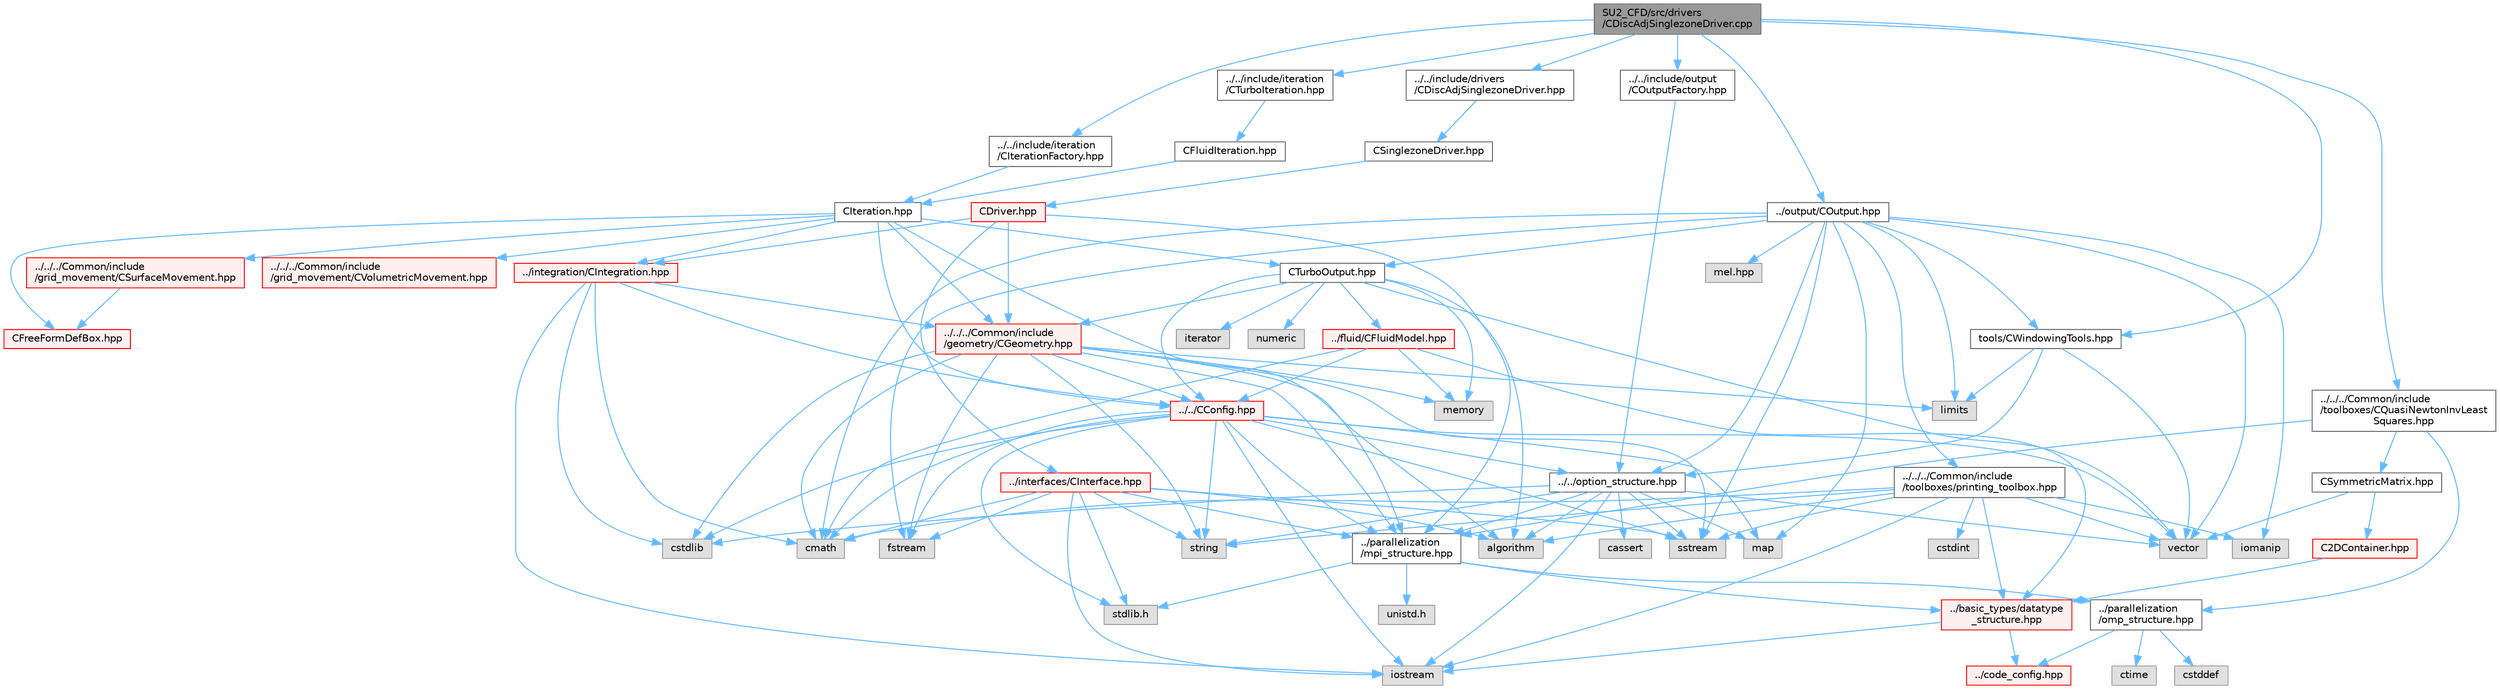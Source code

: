 digraph "SU2_CFD/src/drivers/CDiscAdjSinglezoneDriver.cpp"
{
 // LATEX_PDF_SIZE
  bgcolor="transparent";
  edge [fontname=Helvetica,fontsize=10,labelfontname=Helvetica,labelfontsize=10];
  node [fontname=Helvetica,fontsize=10,shape=box,height=0.2,width=0.4];
  Node1 [id="Node000001",label="SU2_CFD/src/drivers\l/CDiscAdjSinglezoneDriver.cpp",height=0.2,width=0.4,color="gray40", fillcolor="grey60", style="filled", fontcolor="black",tooltip=" "];
  Node1 -> Node2 [id="edge1_Node000001_Node000002",color="steelblue1",style="solid",tooltip=" "];
  Node2 [id="Node000002",label="../../include/drivers\l/CDiscAdjSinglezoneDriver.hpp",height=0.2,width=0.4,color="grey40", fillcolor="white", style="filled",URL="$CDiscAdjSinglezoneDriver_8hpp.html",tooltip="Headers of the main subroutines for driving single or multi-zone problems. The subroutines and functi..."];
  Node2 -> Node3 [id="edge2_Node000002_Node000003",color="steelblue1",style="solid",tooltip=" "];
  Node3 [id="Node000003",label="CSinglezoneDriver.hpp",height=0.2,width=0.4,color="grey40", fillcolor="white", style="filled",URL="$CSinglezoneDriver_8hpp.html",tooltip="Headers of the main subroutines for driving single or multi-zone problems. The subroutines and functi..."];
  Node3 -> Node4 [id="edge3_Node000003_Node000004",color="steelblue1",style="solid",tooltip=" "];
  Node4 [id="Node000004",label="CDriver.hpp",height=0.2,width=0.4,color="red", fillcolor="#FFF0F0", style="filled",URL="$CDriver_8hpp.html",tooltip="Headers of the main subroutines for driving single or multi-zone problems. The subroutines and functi..."];
  Node4 -> Node5 [id="edge4_Node000004_Node000005",color="steelblue1",style="solid",tooltip=" "];
  Node5 [id="Node000005",label="../../../Common/include\l/geometry/CGeometry.hpp",height=0.2,width=0.4,color="red", fillcolor="#FFF0F0", style="filled",URL="$CGeometry_8hpp.html",tooltip="Headers of the main subroutines for creating the geometrical structure. The subroutines and functions..."];
  Node5 -> Node6 [id="edge5_Node000005_Node000006",color="steelblue1",style="solid",tooltip=" "];
  Node6 [id="Node000006",label="limits",height=0.2,width=0.4,color="grey60", fillcolor="#E0E0E0", style="filled",tooltip=" "];
  Node5 -> Node7 [id="edge6_Node000005_Node000007",color="steelblue1",style="solid",tooltip=" "];
  Node7 [id="Node000007",label="../parallelization\l/mpi_structure.hpp",height=0.2,width=0.4,color="grey40", fillcolor="white", style="filled",URL="$mpi__structure_8hpp.html",tooltip="Headers of the mpi interface for generalized datatypes. The subroutines and functions are in the mpi_..."];
  Node7 -> Node8 [id="edge7_Node000007_Node000008",color="steelblue1",style="solid",tooltip=" "];
  Node8 [id="Node000008",label="stdlib.h",height=0.2,width=0.4,color="grey60", fillcolor="#E0E0E0", style="filled",tooltip=" "];
  Node7 -> Node9 [id="edge8_Node000007_Node000009",color="steelblue1",style="solid",tooltip=" "];
  Node9 [id="Node000009",label="../basic_types/datatype\l_structure.hpp",height=0.2,width=0.4,color="red", fillcolor="#FFF0F0", style="filled",URL="$datatype__structure_8hpp.html",tooltip="Headers for generalized datatypes, defines an interface for AD types."];
  Node9 -> Node10 [id="edge9_Node000009_Node000010",color="steelblue1",style="solid",tooltip=" "];
  Node10 [id="Node000010",label="iostream",height=0.2,width=0.4,color="grey60", fillcolor="#E0E0E0", style="filled",tooltip=" "];
  Node9 -> Node13 [id="edge10_Node000009_Node000013",color="steelblue1",style="solid",tooltip=" "];
  Node13 [id="Node000013",label="../code_config.hpp",height=0.2,width=0.4,color="red", fillcolor="#FFF0F0", style="filled",URL="$code__config_8hpp.html",tooltip="Header file for collecting common macros, definitions and type configurations."];
  Node7 -> Node19 [id="edge11_Node000007_Node000019",color="steelblue1",style="solid",tooltip=" "];
  Node19 [id="Node000019",label="unistd.h",height=0.2,width=0.4,color="grey60", fillcolor="#E0E0E0", style="filled",tooltip=" "];
  Node7 -> Node16 [id="edge12_Node000007_Node000016",color="steelblue1",style="solid",tooltip=" "];
  Node16 [id="Node000016",label="../parallelization\l/omp_structure.hpp",height=0.2,width=0.4,color="grey40", fillcolor="white", style="filled",URL="$omp__structure_8hpp.html",tooltip="OpenMP interface header, provides compatibility functions if the code is built without OpenMP support..."];
  Node16 -> Node17 [id="edge13_Node000016_Node000017",color="steelblue1",style="solid",tooltip=" "];
  Node17 [id="Node000017",label="cstddef",height=0.2,width=0.4,color="grey60", fillcolor="#E0E0E0", style="filled",tooltip=" "];
  Node16 -> Node13 [id="edge14_Node000016_Node000013",color="steelblue1",style="solid",tooltip=" "];
  Node16 -> Node18 [id="edge15_Node000016_Node000018",color="steelblue1",style="solid",tooltip=" "];
  Node18 [id="Node000018",label="ctime",height=0.2,width=0.4,color="grey60", fillcolor="#E0E0E0", style="filled",tooltip=" "];
  Node5 -> Node20 [id="edge16_Node000005_Node000020",color="steelblue1",style="solid",tooltip=" "];
  Node20 [id="Node000020",label="string",height=0.2,width=0.4,color="grey60", fillcolor="#E0E0E0", style="filled",tooltip=" "];
  Node5 -> Node21 [id="edge17_Node000005_Node000021",color="steelblue1",style="solid",tooltip=" "];
  Node21 [id="Node000021",label="fstream",height=0.2,width=0.4,color="grey60", fillcolor="#E0E0E0", style="filled",tooltip=" "];
  Node5 -> Node22 [id="edge18_Node000005_Node000022",color="steelblue1",style="solid",tooltip=" "];
  Node22 [id="Node000022",label="sstream",height=0.2,width=0.4,color="grey60", fillcolor="#E0E0E0", style="filled",tooltip=" "];
  Node5 -> Node23 [id="edge19_Node000005_Node000023",color="steelblue1",style="solid",tooltip=" "];
  Node23 [id="Node000023",label="cmath",height=0.2,width=0.4,color="grey60", fillcolor="#E0E0E0", style="filled",tooltip=" "];
  Node5 -> Node24 [id="edge20_Node000005_Node000024",color="steelblue1",style="solid",tooltip=" "];
  Node24 [id="Node000024",label="algorithm",height=0.2,width=0.4,color="grey60", fillcolor="#E0E0E0", style="filled",tooltip=" "];
  Node5 -> Node26 [id="edge21_Node000005_Node000026",color="steelblue1",style="solid",tooltip=" "];
  Node26 [id="Node000026",label="cstdlib",height=0.2,width=0.4,color="grey60", fillcolor="#E0E0E0", style="filled",tooltip=" "];
  Node5 -> Node28 [id="edge22_Node000005_Node000028",color="steelblue1",style="solid",tooltip=" "];
  Node28 [id="Node000028",label="memory",height=0.2,width=0.4,color="grey60", fillcolor="#E0E0E0", style="filled",tooltip=" "];
  Node5 -> Node36 [id="edge23_Node000005_Node000036",color="steelblue1",style="solid",tooltip=" "];
  Node36 [id="Node000036",label="../../CConfig.hpp",height=0.2,width=0.4,color="red", fillcolor="#FFF0F0", style="filled",URL="$CConfig_8hpp.html",tooltip="All the information about the definition of the physical problem. The subroutines and functions are i..."];
  Node36 -> Node7 [id="edge24_Node000036_Node000007",color="steelblue1",style="solid",tooltip=" "];
  Node36 -> Node10 [id="edge25_Node000036_Node000010",color="steelblue1",style="solid",tooltip=" "];
  Node36 -> Node26 [id="edge26_Node000036_Node000026",color="steelblue1",style="solid",tooltip=" "];
  Node36 -> Node21 [id="edge27_Node000036_Node000021",color="steelblue1",style="solid",tooltip=" "];
  Node36 -> Node22 [id="edge28_Node000036_Node000022",color="steelblue1",style="solid",tooltip=" "];
  Node36 -> Node20 [id="edge29_Node000036_Node000020",color="steelblue1",style="solid",tooltip=" "];
  Node36 -> Node31 [id="edge30_Node000036_Node000031",color="steelblue1",style="solid",tooltip=" "];
  Node31 [id="Node000031",label="vector",height=0.2,width=0.4,color="grey60", fillcolor="#E0E0E0", style="filled",tooltip=" "];
  Node36 -> Node8 [id="edge31_Node000036_Node000008",color="steelblue1",style="solid",tooltip=" "];
  Node36 -> Node23 [id="edge32_Node000036_Node000023",color="steelblue1",style="solid",tooltip=" "];
  Node36 -> Node33 [id="edge33_Node000036_Node000033",color="steelblue1",style="solid",tooltip=" "];
  Node33 [id="Node000033",label="map",height=0.2,width=0.4,color="grey60", fillcolor="#E0E0E0", style="filled",tooltip=" "];
  Node36 -> Node32 [id="edge34_Node000036_Node000032",color="steelblue1",style="solid",tooltip=" "];
  Node32 [id="Node000032",label="../../option_structure.hpp",height=0.2,width=0.4,color="grey40", fillcolor="white", style="filled",URL="$option__structure_8hpp.html",tooltip="Defines classes for referencing options for easy input in CConfig."];
  Node32 -> Node7 [id="edge35_Node000032_Node000007",color="steelblue1",style="solid",tooltip=" "];
  Node32 -> Node10 [id="edge36_Node000032_Node000010",color="steelblue1",style="solid",tooltip=" "];
  Node32 -> Node22 [id="edge37_Node000032_Node000022",color="steelblue1",style="solid",tooltip=" "];
  Node32 -> Node20 [id="edge38_Node000032_Node000020",color="steelblue1",style="solid",tooltip=" "];
  Node32 -> Node31 [id="edge39_Node000032_Node000031",color="steelblue1",style="solid",tooltip=" "];
  Node32 -> Node33 [id="edge40_Node000032_Node000033",color="steelblue1",style="solid",tooltip=" "];
  Node32 -> Node26 [id="edge41_Node000032_Node000026",color="steelblue1",style="solid",tooltip=" "];
  Node32 -> Node24 [id="edge42_Node000032_Node000024",color="steelblue1",style="solid",tooltip=" "];
  Node32 -> Node34 [id="edge43_Node000032_Node000034",color="steelblue1",style="solid",tooltip=" "];
  Node34 [id="Node000034",label="cassert",height=0.2,width=0.4,color="grey60", fillcolor="#E0E0E0", style="filled",tooltip=" "];
  Node4 -> Node7 [id="edge44_Node000004_Node000007",color="steelblue1",style="solid",tooltip=" "];
  Node4 -> Node62 [id="edge45_Node000004_Node000062",color="steelblue1",style="solid",tooltip=" "];
  Node62 [id="Node000062",label="../integration/CIntegration.hpp",height=0.2,width=0.4,color="red", fillcolor="#FFF0F0", style="filled",URL="$CIntegration_8hpp.html",tooltip="Declaration of the main routines to orchestrate space and time integration."];
  Node62 -> Node23 [id="edge46_Node000062_Node000023",color="steelblue1",style="solid",tooltip=" "];
  Node62 -> Node10 [id="edge47_Node000062_Node000010",color="steelblue1",style="solid",tooltip=" "];
  Node62 -> Node26 [id="edge48_Node000062_Node000026",color="steelblue1",style="solid",tooltip=" "];
  Node62 -> Node5 [id="edge49_Node000062_Node000005",color="steelblue1",style="solid",tooltip=" "];
  Node62 -> Node36 [id="edge50_Node000062_Node000036",color="steelblue1",style="solid",tooltip=" "];
  Node4 -> Node92 [id="edge51_Node000004_Node000092",color="steelblue1",style="solid",tooltip=" "];
  Node92 [id="Node000092",label="../interfaces/CInterface.hpp",height=0.2,width=0.4,color="red", fillcolor="#FFF0F0", style="filled",URL="$CInterface_8hpp.html",tooltip="Declarations and inlines of the transfer structure. The subroutines and functions are in the physics ..."];
  Node92 -> Node7 [id="edge52_Node000092_Node000007",color="steelblue1",style="solid",tooltip=" "];
  Node92 -> Node23 [id="edge53_Node000092_Node000023",color="steelblue1",style="solid",tooltip=" "];
  Node92 -> Node20 [id="edge54_Node000092_Node000020",color="steelblue1",style="solid",tooltip=" "];
  Node92 -> Node21 [id="edge55_Node000092_Node000021",color="steelblue1",style="solid",tooltip=" "];
  Node92 -> Node22 [id="edge56_Node000092_Node000022",color="steelblue1",style="solid",tooltip=" "];
  Node92 -> Node24 [id="edge57_Node000092_Node000024",color="steelblue1",style="solid",tooltip=" "];
  Node92 -> Node10 [id="edge58_Node000092_Node000010",color="steelblue1",style="solid",tooltip=" "];
  Node92 -> Node8 [id="edge59_Node000092_Node000008",color="steelblue1",style="solid",tooltip=" "];
  Node1 -> Node97 [id="edge60_Node000001_Node000097",color="steelblue1",style="solid",tooltip=" "];
  Node97 [id="Node000097",label="tools/CWindowingTools.hpp",height=0.2,width=0.4,color="grey40", fillcolor="white", style="filled",URL="$CWindowingTools_8hpp.html",tooltip=" "];
  Node97 -> Node31 [id="edge61_Node000097_Node000031",color="steelblue1",style="solid",tooltip=" "];
  Node97 -> Node6 [id="edge62_Node000097_Node000006",color="steelblue1",style="solid",tooltip=" "];
  Node97 -> Node32 [id="edge63_Node000097_Node000032",color="steelblue1",style="solid",tooltip=" "];
  Node1 -> Node101 [id="edge64_Node000001_Node000101",color="steelblue1",style="solid",tooltip=" "];
  Node101 [id="Node000101",label="../../include/output\l/COutputFactory.hpp",height=0.2,width=0.4,color="grey40", fillcolor="white", style="filled",URL="$COutputFactory_8hpp.html",tooltip="Headers of the output class."];
  Node101 -> Node32 [id="edge65_Node000101_Node000032",color="steelblue1",style="solid",tooltip=" "];
  Node1 -> Node95 [id="edge66_Node000001_Node000095",color="steelblue1",style="solid",tooltip=" "];
  Node95 [id="Node000095",label="../output/COutput.hpp",height=0.2,width=0.4,color="grey40", fillcolor="white", style="filled",URL="$COutput_8hpp.html",tooltip="Headers of the output class."];
  Node95 -> Node21 [id="edge67_Node000095_Node000021",color="steelblue1",style="solid",tooltip=" "];
  Node95 -> Node23 [id="edge68_Node000095_Node000023",color="steelblue1",style="solid",tooltip=" "];
  Node95 -> Node33 [id="edge69_Node000095_Node000033",color="steelblue1",style="solid",tooltip=" "];
  Node95 -> Node22 [id="edge70_Node000095_Node000022",color="steelblue1",style="solid",tooltip=" "];
  Node95 -> Node83 [id="edge71_Node000095_Node000083",color="steelblue1",style="solid",tooltip=" "];
  Node83 [id="Node000083",label="iomanip",height=0.2,width=0.4,color="grey60", fillcolor="#E0E0E0", style="filled",tooltip=" "];
  Node95 -> Node6 [id="edge72_Node000095_Node000006",color="steelblue1",style="solid",tooltip=" "];
  Node95 -> Node31 [id="edge73_Node000095_Node000031",color="steelblue1",style="solid",tooltip=" "];
  Node95 -> Node96 [id="edge74_Node000095_Node000096",color="steelblue1",style="solid",tooltip=" "];
  Node96 [id="Node000096",label="../../../Common/include\l/toolboxes/printing_toolbox.hpp",height=0.2,width=0.4,color="grey40", fillcolor="white", style="filled",URL="$printing__toolbox_8hpp.html",tooltip="Header file for the printing toolbox."];
  Node96 -> Node10 [id="edge75_Node000096_Node000010",color="steelblue1",style="solid",tooltip=" "];
  Node96 -> Node83 [id="edge76_Node000096_Node000083",color="steelblue1",style="solid",tooltip=" "];
  Node96 -> Node44 [id="edge77_Node000096_Node000044",color="steelblue1",style="solid",tooltip=" "];
  Node44 [id="Node000044",label="cstdint",height=0.2,width=0.4,color="grey60", fillcolor="#E0E0E0", style="filled",tooltip=" "];
  Node96 -> Node31 [id="edge78_Node000096_Node000031",color="steelblue1",style="solid",tooltip=" "];
  Node96 -> Node20 [id="edge79_Node000096_Node000020",color="steelblue1",style="solid",tooltip=" "];
  Node96 -> Node22 [id="edge80_Node000096_Node000022",color="steelblue1",style="solid",tooltip=" "];
  Node96 -> Node23 [id="edge81_Node000096_Node000023",color="steelblue1",style="solid",tooltip=" "];
  Node96 -> Node24 [id="edge82_Node000096_Node000024",color="steelblue1",style="solid",tooltip=" "];
  Node96 -> Node9 [id="edge83_Node000096_Node000009",color="steelblue1",style="solid",tooltip=" "];
  Node95 -> Node97 [id="edge84_Node000095_Node000097",color="steelblue1",style="solid",tooltip=" "];
  Node95 -> Node32 [id="edge85_Node000095_Node000032",color="steelblue1",style="solid",tooltip=" "];
  Node95 -> Node98 [id="edge86_Node000095_Node000098",color="steelblue1",style="solid",tooltip=" "];
  Node98 [id="Node000098",label="CTurboOutput.hpp",height=0.2,width=0.4,color="grey40", fillcolor="white", style="filled",URL="$CTurboOutput_8hpp.html",tooltip="Headers of the Turbomachinery Performance class."];
  Node98 -> Node31 [id="edge87_Node000098_Node000031",color="steelblue1",style="solid",tooltip=" "];
  Node98 -> Node28 [id="edge88_Node000098_Node000028",color="steelblue1",style="solid",tooltip=" "];
  Node98 -> Node24 [id="edge89_Node000098_Node000024",color="steelblue1",style="solid",tooltip=" "];
  Node98 -> Node99 [id="edge90_Node000098_Node000099",color="steelblue1",style="solid",tooltip=" "];
  Node99 [id="Node000099",label="iterator",height=0.2,width=0.4,color="grey60", fillcolor="#E0E0E0", style="filled",tooltip=" "];
  Node98 -> Node52 [id="edge91_Node000098_Node000052",color="steelblue1",style="solid",tooltip=" "];
  Node52 [id="Node000052",label="numeric",height=0.2,width=0.4,color="grey60", fillcolor="#E0E0E0", style="filled",tooltip=" "];
  Node98 -> Node5 [id="edge92_Node000098_Node000005",color="steelblue1",style="solid",tooltip=" "];
  Node98 -> Node36 [id="edge93_Node000098_Node000036",color="steelblue1",style="solid",tooltip=" "];
  Node98 -> Node65 [id="edge94_Node000098_Node000065",color="steelblue1",style="solid",tooltip=" "];
  Node65 [id="Node000065",label="../fluid/CFluidModel.hpp",height=0.2,width=0.4,color="red", fillcolor="#FFF0F0", style="filled",URL="$CFluidModel_8hpp.html",tooltip="Defines the main fluid model class for thermophysical properties."];
  Node65 -> Node23 [id="edge95_Node000065_Node000023",color="steelblue1",style="solid",tooltip=" "];
  Node65 -> Node28 [id="edge96_Node000065_Node000028",color="steelblue1",style="solid",tooltip=" "];
  Node65 -> Node36 [id="edge97_Node000065_Node000036",color="steelblue1",style="solid",tooltip=" "];
  Node65 -> Node9 [id="edge98_Node000065_Node000009",color="steelblue1",style="solid",tooltip=" "];
  Node95 -> Node100 [id="edge99_Node000095_Node000100",color="steelblue1",style="solid",tooltip=" "];
  Node100 [id="Node000100",label="mel.hpp",height=0.2,width=0.4,color="grey60", fillcolor="#E0E0E0", style="filled",tooltip=" "];
  Node1 -> Node102 [id="edge100_Node000001_Node000102",color="steelblue1",style="solid",tooltip=" "];
  Node102 [id="Node000102",label="../../include/iteration\l/CIterationFactory.hpp",height=0.2,width=0.4,color="grey40", fillcolor="white", style="filled",URL="$CIterationFactory_8hpp.html",tooltip="Headers of the iteration classes used by SU2_CFD. Each CIteration class represents an available physi..."];
  Node102 -> Node103 [id="edge101_Node000102_Node000103",color="steelblue1",style="solid",tooltip=" "];
  Node103 [id="Node000103",label="CIteration.hpp",height=0.2,width=0.4,color="grey40", fillcolor="white", style="filled",URL="$CIteration_8hpp.html",tooltip="Headers of the iteration classes used by SU2_CFD. Each CIteration class represents an available physi..."];
  Node103 -> Node36 [id="edge102_Node000103_Node000036",color="steelblue1",style="solid",tooltip=" "];
  Node103 -> Node5 [id="edge103_Node000103_Node000005",color="steelblue1",style="solid",tooltip=" "];
  Node103 -> Node84 [id="edge104_Node000103_Node000084",color="steelblue1",style="solid",tooltip=" "];
  Node84 [id="Node000084",label="../../../Common/include\l/grid_movement/CSurfaceMovement.hpp",height=0.2,width=0.4,color="red", fillcolor="#FFF0F0", style="filled",URL="$CSurfaceMovement_8hpp.html",tooltip="Headers of the CSurfaceMovement class."];
  Node84 -> Node86 [id="edge105_Node000084_Node000086",color="steelblue1",style="solid",tooltip=" "];
  Node86 [id="Node000086",label="CFreeFormDefBox.hpp",height=0.2,width=0.4,color="red", fillcolor="#FFF0F0", style="filled",URL="$CFreeFormDefBox_8hpp.html",tooltip="Headers of the CFreeFormDefBox class."];
  Node103 -> Node88 [id="edge106_Node000103_Node000088",color="steelblue1",style="solid",tooltip=" "];
  Node88 [id="Node000088",label="../../../Common/include\l/grid_movement/CVolumetricMovement.hpp",height=0.2,width=0.4,color="red", fillcolor="#FFF0F0", style="filled",URL="$CVolumetricMovement_8hpp.html",tooltip="Headers of the CVolumetricMovement class."];
  Node103 -> Node86 [id="edge107_Node000103_Node000086",color="steelblue1",style="solid",tooltip=" "];
  Node103 -> Node7 [id="edge108_Node000103_Node000007",color="steelblue1",style="solid",tooltip=" "];
  Node103 -> Node62 [id="edge109_Node000103_Node000062",color="steelblue1",style="solid",tooltip=" "];
  Node103 -> Node98 [id="edge110_Node000103_Node000098",color="steelblue1",style="solid",tooltip=" "];
  Node1 -> Node104 [id="edge111_Node000001_Node000104",color="steelblue1",style="solid",tooltip=" "];
  Node104 [id="Node000104",label="../../include/iteration\l/CTurboIteration.hpp",height=0.2,width=0.4,color="grey40", fillcolor="white", style="filled",URL="$CTurboIteration_8hpp.html",tooltip="Headers of the iteration classes used by SU2_CFD. Each CIteration class represents an available physi..."];
  Node104 -> Node105 [id="edge112_Node000104_Node000105",color="steelblue1",style="solid",tooltip=" "];
  Node105 [id="Node000105",label="CFluidIteration.hpp",height=0.2,width=0.4,color="grey40", fillcolor="white", style="filled",URL="$CFluidIteration_8hpp.html",tooltip=" "];
  Node105 -> Node103 [id="edge113_Node000105_Node000103",color="steelblue1",style="solid",tooltip=" "];
  Node1 -> Node106 [id="edge114_Node000001_Node000106",color="steelblue1",style="solid",tooltip=" "];
  Node106 [id="Node000106",label="../../../Common/include\l/toolboxes/CQuasiNewtonInvLeast\lSquares.hpp",height=0.2,width=0.4,color="grey40", fillcolor="white", style="filled",URL="$CQuasiNewtonInvLeastSquares_8hpp.html",tooltip="Implements a method to accelerate and stabilize the convergence of fixed point iterations,..."];
  Node106 -> Node16 [id="edge115_Node000106_Node000016",color="steelblue1",style="solid",tooltip=" "];
  Node106 -> Node7 [id="edge116_Node000106_Node000007",color="steelblue1",style="solid",tooltip=" "];
  Node106 -> Node107 [id="edge117_Node000106_Node000107",color="steelblue1",style="solid",tooltip=" "];
  Node107 [id="Node000107",label="CSymmetricMatrix.hpp",height=0.2,width=0.4,color="grey40", fillcolor="white", style="filled",URL="$CSymmetricMatrix_8hpp.html",tooltip="Dense symmetric matrix, used for example in RBF interpolation."];
  Node107 -> Node31 [id="edge118_Node000107_Node000031",color="steelblue1",style="solid",tooltip=" "];
  Node107 -> Node40 [id="edge119_Node000107_Node000040",color="steelblue1",style="solid",tooltip=" "];
  Node40 [id="Node000040",label="C2DContainer.hpp",height=0.2,width=0.4,color="red", fillcolor="#FFF0F0", style="filled",URL="$C2DContainer_8hpp.html",tooltip="A templated vector/matrix object."];
  Node40 -> Node9 [id="edge120_Node000040_Node000009",color="steelblue1",style="solid",tooltip=" "];
}
